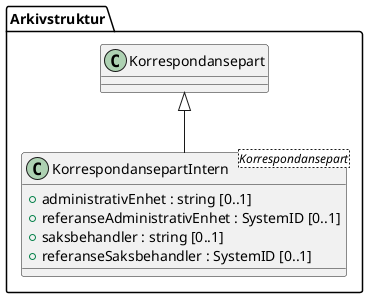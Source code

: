 @startuml
skinparam nodesep 100
class Arkivstruktur.KorrespondansepartIntern <Korrespondansepart> {
  +administrativEnhet : string [0..1]
  +referanseAdministrativEnhet : SystemID [0..1]
  +saksbehandler : string [0..1]
  +referanseSaksbehandler : SystemID [0..1]
}
Arkivstruktur.Korrespondansepart <|-- Arkivstruktur.KorrespondansepartIntern
@enduml
